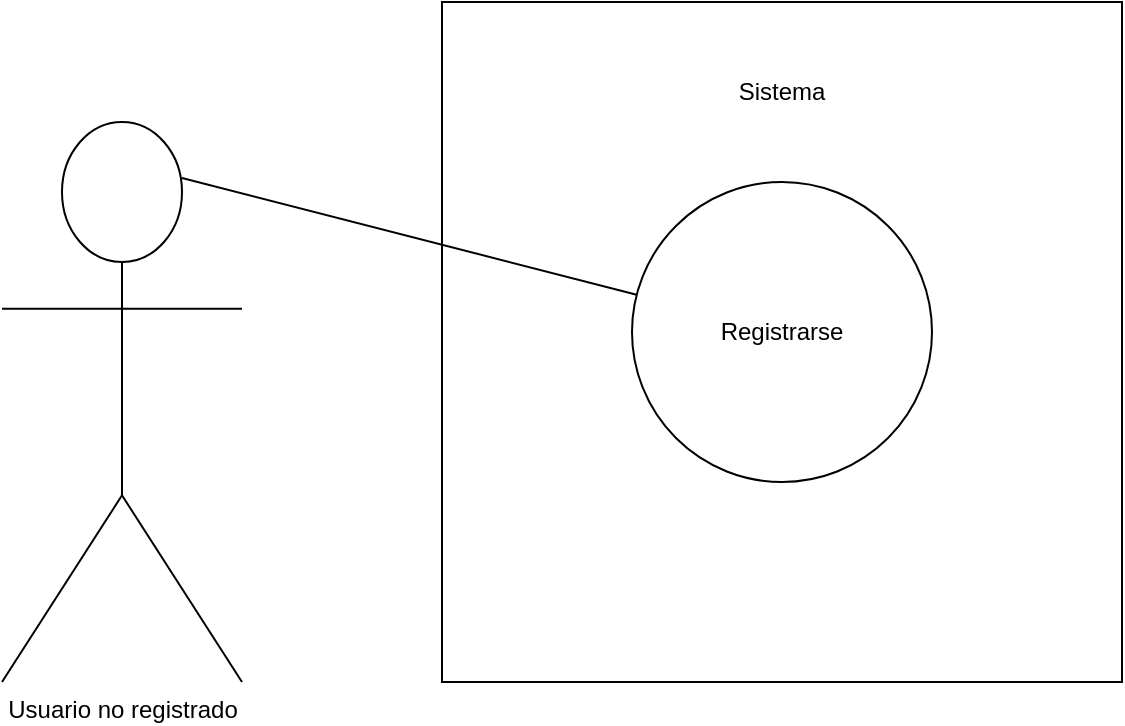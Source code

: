 <mxfile version="22.0.8" type="device">
  <diagram name="Page-1" id="R7s6xCUYPcDgzsnBZri8">
    <mxGraphModel dx="1194" dy="786" grid="1" gridSize="10" guides="1" tooltips="1" connect="1" arrows="1" fold="1" page="1" pageScale="1" pageWidth="827" pageHeight="1169" math="0" shadow="0">
      <root>
        <mxCell id="0" />
        <mxCell id="1" parent="0" />
        <mxCell id="3-MmPayVCdj3wP6HPLZZ-1" value="Usuario no registrado" style="shape=umlActor;verticalLabelPosition=bottom;verticalAlign=top;html=1;outlineConnect=0;" vertex="1" parent="1">
          <mxGeometry x="70" y="110" width="120" height="280" as="geometry" />
        </mxCell>
        <mxCell id="3-MmPayVCdj3wP6HPLZZ-3" value="" style="whiteSpace=wrap;html=1;aspect=fixed;" vertex="1" parent="1">
          <mxGeometry x="290" y="50" width="340" height="340" as="geometry" />
        </mxCell>
        <mxCell id="3-MmPayVCdj3wP6HPLZZ-4" value="Sistema" style="text;html=1;strokeColor=none;fillColor=none;align=center;verticalAlign=middle;whiteSpace=wrap;rounded=0;" vertex="1" parent="1">
          <mxGeometry x="430" y="80" width="60" height="30" as="geometry" />
        </mxCell>
        <mxCell id="3-MmPayVCdj3wP6HPLZZ-5" value="Registrarse" style="ellipse;whiteSpace=wrap;html=1;aspect=fixed;" vertex="1" parent="1">
          <mxGeometry x="385" y="140" width="150" height="150" as="geometry" />
        </mxCell>
        <mxCell id="3-MmPayVCdj3wP6HPLZZ-6" value="" style="endArrow=none;html=1;rounded=0;exitX=0.75;exitY=0.1;exitDx=0;exitDy=0;exitPerimeter=0;" edge="1" parent="1" source="3-MmPayVCdj3wP6HPLZZ-1" target="3-MmPayVCdj3wP6HPLZZ-5">
          <mxGeometry width="50" height="50" relative="1" as="geometry">
            <mxPoint x="390" y="370" as="sourcePoint" />
            <mxPoint x="440" y="320" as="targetPoint" />
          </mxGeometry>
        </mxCell>
      </root>
    </mxGraphModel>
  </diagram>
</mxfile>
